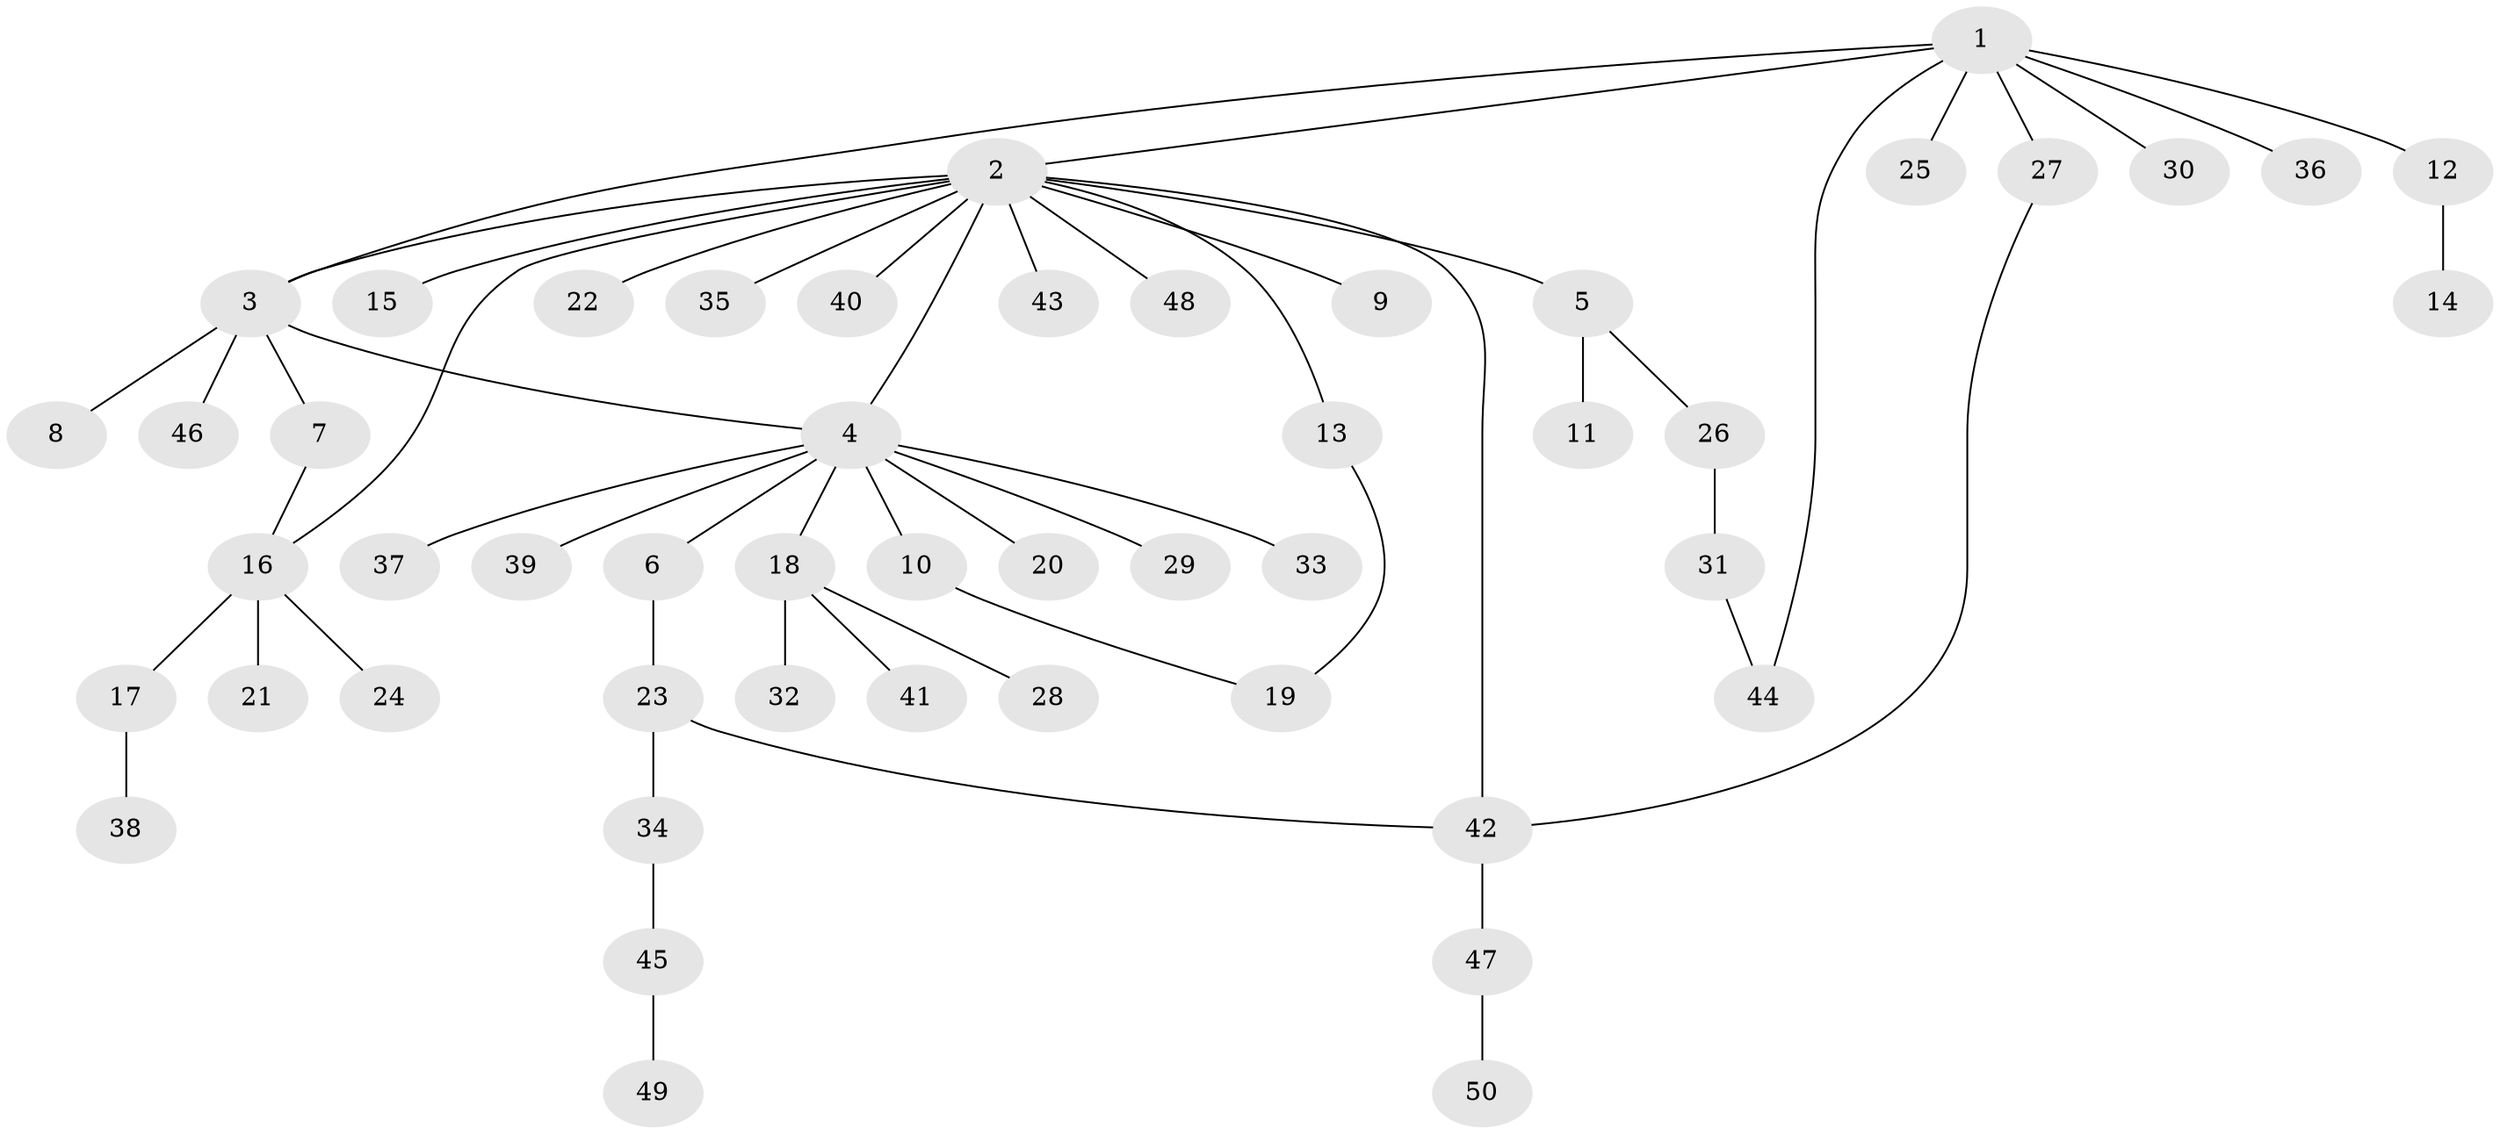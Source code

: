 // Generated by graph-tools (version 1.1) at 2025/35/03/09/25 02:35:39]
// undirected, 50 vertices, 56 edges
graph export_dot {
graph [start="1"]
  node [color=gray90,style=filled];
  1;
  2;
  3;
  4;
  5;
  6;
  7;
  8;
  9;
  10;
  11;
  12;
  13;
  14;
  15;
  16;
  17;
  18;
  19;
  20;
  21;
  22;
  23;
  24;
  25;
  26;
  27;
  28;
  29;
  30;
  31;
  32;
  33;
  34;
  35;
  36;
  37;
  38;
  39;
  40;
  41;
  42;
  43;
  44;
  45;
  46;
  47;
  48;
  49;
  50;
  1 -- 2;
  1 -- 3;
  1 -- 12;
  1 -- 25;
  1 -- 27;
  1 -- 30;
  1 -- 36;
  1 -- 44;
  2 -- 3;
  2 -- 4;
  2 -- 5;
  2 -- 9;
  2 -- 13;
  2 -- 15;
  2 -- 16;
  2 -- 22;
  2 -- 35;
  2 -- 40;
  2 -- 42;
  2 -- 43;
  2 -- 48;
  3 -- 4;
  3 -- 7;
  3 -- 8;
  3 -- 46;
  4 -- 6;
  4 -- 10;
  4 -- 18;
  4 -- 20;
  4 -- 29;
  4 -- 33;
  4 -- 37;
  4 -- 39;
  5 -- 11;
  5 -- 26;
  6 -- 23;
  7 -- 16;
  10 -- 19;
  12 -- 14;
  13 -- 19;
  16 -- 17;
  16 -- 21;
  16 -- 24;
  17 -- 38;
  18 -- 28;
  18 -- 32;
  18 -- 41;
  23 -- 34;
  23 -- 42;
  26 -- 31;
  27 -- 42;
  31 -- 44;
  34 -- 45;
  42 -- 47;
  45 -- 49;
  47 -- 50;
}
